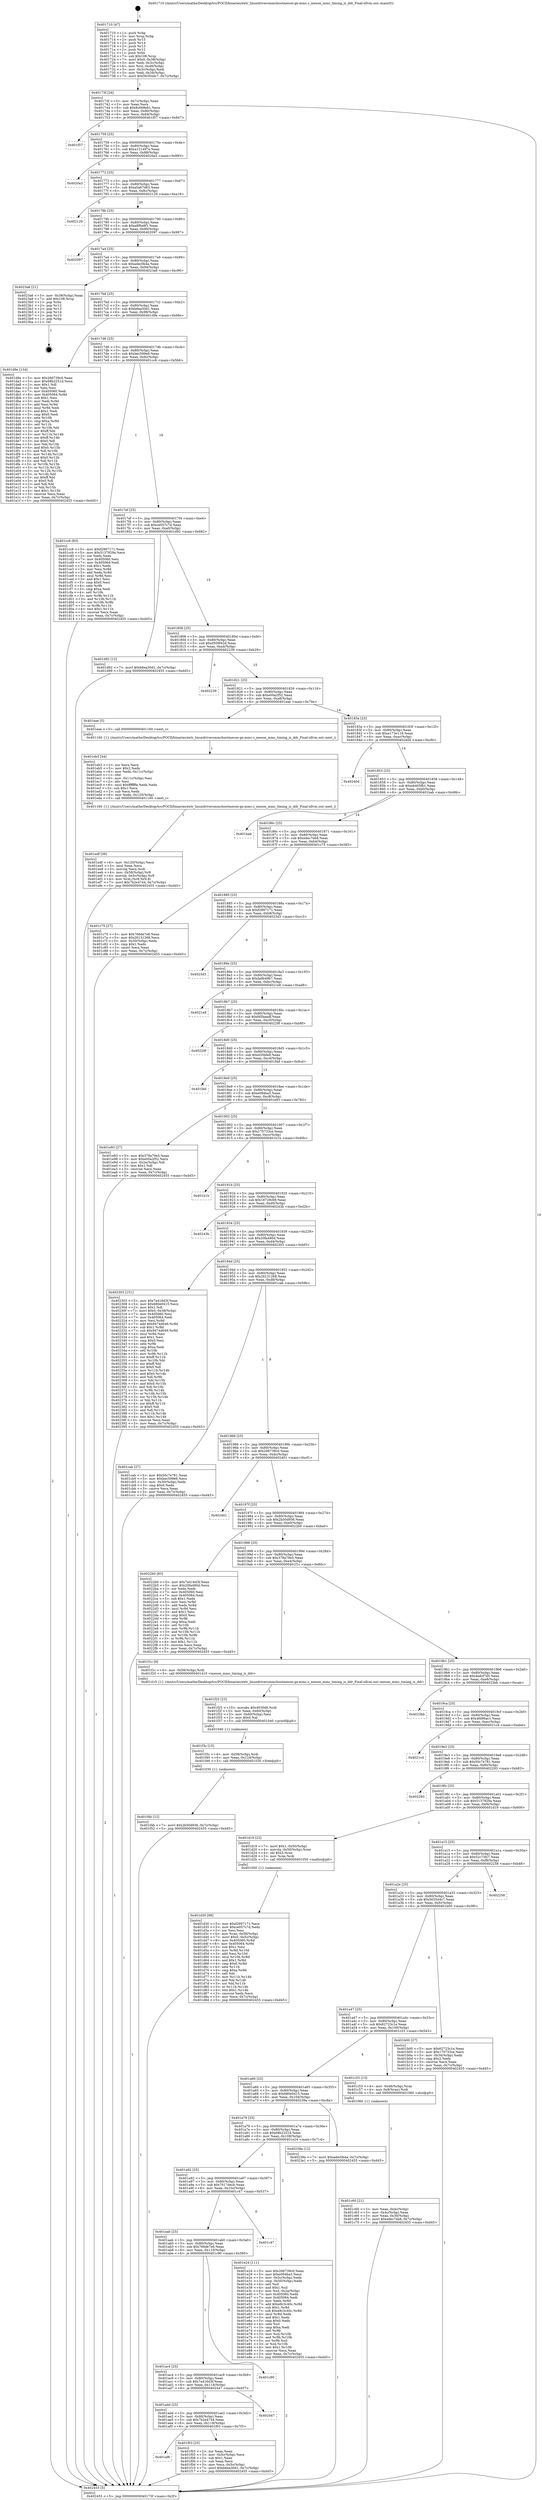digraph "0x401710" {
  label = "0x401710 (/mnt/c/Users/mathe/Desktop/tcc/POCII/binaries/extr_linuxdriversmmchostmeson-gx-mmc.c_meson_mmc_timing_is_ddr_Final-ollvm.out::main(0))"
  labelloc = "t"
  node[shape=record]

  Entry [label="",width=0.3,height=0.3,shape=circle,fillcolor=black,style=filled]
  "0x40173f" [label="{
     0x40173f [26]\l
     | [instrs]\l
     &nbsp;&nbsp;0x40173f \<+3\>: mov -0x7c(%rbp),%eax\l
     &nbsp;&nbsp;0x401742 \<+2\>: mov %eax,%ecx\l
     &nbsp;&nbsp;0x401744 \<+6\>: sub $0x8c668eb1,%ecx\l
     &nbsp;&nbsp;0x40174a \<+3\>: mov %eax,-0x80(%rbp)\l
     &nbsp;&nbsp;0x40174d \<+6\>: mov %ecx,-0x84(%rbp)\l
     &nbsp;&nbsp;0x401753 \<+6\>: je 0000000000401f57 \<main+0x847\>\l
  }"]
  "0x401f57" [label="{
     0x401f57\l
  }", style=dashed]
  "0x401759" [label="{
     0x401759 [25]\l
     | [instrs]\l
     &nbsp;&nbsp;0x401759 \<+5\>: jmp 000000000040175e \<main+0x4e\>\l
     &nbsp;&nbsp;0x40175e \<+3\>: mov -0x80(%rbp),%eax\l
     &nbsp;&nbsp;0x401761 \<+5\>: sub $0xa121497e,%eax\l
     &nbsp;&nbsp;0x401766 \<+6\>: mov %eax,-0x88(%rbp)\l
     &nbsp;&nbsp;0x40176c \<+6\>: je 00000000004020a3 \<main+0x993\>\l
  }"]
  Exit [label="",width=0.3,height=0.3,shape=circle,fillcolor=black,style=filled,peripheries=2]
  "0x4020a3" [label="{
     0x4020a3\l
  }", style=dashed]
  "0x401772" [label="{
     0x401772 [25]\l
     | [instrs]\l
     &nbsp;&nbsp;0x401772 \<+5\>: jmp 0000000000401777 \<main+0x67\>\l
     &nbsp;&nbsp;0x401777 \<+3\>: mov -0x80(%rbp),%eax\l
     &nbsp;&nbsp;0x40177a \<+5\>: sub $0xa5a67d63,%eax\l
     &nbsp;&nbsp;0x40177f \<+6\>: mov %eax,-0x8c(%rbp)\l
     &nbsp;&nbsp;0x401785 \<+6\>: je 0000000000402129 \<main+0xa19\>\l
  }"]
  "0x401f4b" [label="{
     0x401f4b [12]\l
     | [instrs]\l
     &nbsp;&nbsp;0x401f4b \<+7\>: movl $0x2b50d936,-0x7c(%rbp)\l
     &nbsp;&nbsp;0x401f52 \<+5\>: jmp 0000000000402455 \<main+0xd45\>\l
  }"]
  "0x402129" [label="{
     0x402129\l
  }", style=dashed]
  "0x40178b" [label="{
     0x40178b [25]\l
     | [instrs]\l
     &nbsp;&nbsp;0x40178b \<+5\>: jmp 0000000000401790 \<main+0x80\>\l
     &nbsp;&nbsp;0x401790 \<+3\>: mov -0x80(%rbp),%eax\l
     &nbsp;&nbsp;0x401793 \<+5\>: sub $0xa8f6e8f1,%eax\l
     &nbsp;&nbsp;0x401798 \<+6\>: mov %eax,-0x90(%rbp)\l
     &nbsp;&nbsp;0x40179e \<+6\>: je 0000000000402097 \<main+0x987\>\l
  }"]
  "0x401f3c" [label="{
     0x401f3c [15]\l
     | [instrs]\l
     &nbsp;&nbsp;0x401f3c \<+4\>: mov -0x58(%rbp),%rdi\l
     &nbsp;&nbsp;0x401f40 \<+6\>: mov %eax,-0x124(%rbp)\l
     &nbsp;&nbsp;0x401f46 \<+5\>: call 0000000000401030 \<free@plt\>\l
     | [calls]\l
     &nbsp;&nbsp;0x401030 \{1\} (unknown)\l
  }"]
  "0x402097" [label="{
     0x402097\l
  }", style=dashed]
  "0x4017a4" [label="{
     0x4017a4 [25]\l
     | [instrs]\l
     &nbsp;&nbsp;0x4017a4 \<+5\>: jmp 00000000004017a9 \<main+0x99\>\l
     &nbsp;&nbsp;0x4017a9 \<+3\>: mov -0x80(%rbp),%eax\l
     &nbsp;&nbsp;0x4017ac \<+5\>: sub $0xadec0b4a,%eax\l
     &nbsp;&nbsp;0x4017b1 \<+6\>: mov %eax,-0x94(%rbp)\l
     &nbsp;&nbsp;0x4017b7 \<+6\>: je 00000000004023a6 \<main+0xc96\>\l
  }"]
  "0x401f25" [label="{
     0x401f25 [23]\l
     | [instrs]\l
     &nbsp;&nbsp;0x401f25 \<+10\>: movabs $0x4030d6,%rdi\l
     &nbsp;&nbsp;0x401f2f \<+3\>: mov %eax,-0x60(%rbp)\l
     &nbsp;&nbsp;0x401f32 \<+3\>: mov -0x60(%rbp),%esi\l
     &nbsp;&nbsp;0x401f35 \<+2\>: mov $0x0,%al\l
     &nbsp;&nbsp;0x401f37 \<+5\>: call 0000000000401040 \<printf@plt\>\l
     | [calls]\l
     &nbsp;&nbsp;0x401040 \{1\} (unknown)\l
  }"]
  "0x4023a6" [label="{
     0x4023a6 [21]\l
     | [instrs]\l
     &nbsp;&nbsp;0x4023a6 \<+3\>: mov -0x38(%rbp),%eax\l
     &nbsp;&nbsp;0x4023a9 \<+7\>: add $0x108,%rsp\l
     &nbsp;&nbsp;0x4023b0 \<+1\>: pop %rbx\l
     &nbsp;&nbsp;0x4023b1 \<+2\>: pop %r12\l
     &nbsp;&nbsp;0x4023b3 \<+2\>: pop %r13\l
     &nbsp;&nbsp;0x4023b5 \<+2\>: pop %r14\l
     &nbsp;&nbsp;0x4023b7 \<+2\>: pop %r15\l
     &nbsp;&nbsp;0x4023b9 \<+1\>: pop %rbp\l
     &nbsp;&nbsp;0x4023ba \<+1\>: ret\l
  }"]
  "0x4017bd" [label="{
     0x4017bd [25]\l
     | [instrs]\l
     &nbsp;&nbsp;0x4017bd \<+5\>: jmp 00000000004017c2 \<main+0xb2\>\l
     &nbsp;&nbsp;0x4017c2 \<+3\>: mov -0x80(%rbp),%eax\l
     &nbsp;&nbsp;0x4017c5 \<+5\>: sub $0xb6ea30d1,%eax\l
     &nbsp;&nbsp;0x4017ca \<+6\>: mov %eax,-0x98(%rbp)\l
     &nbsp;&nbsp;0x4017d0 \<+6\>: je 0000000000401d9e \<main+0x68e\>\l
  }"]
  "0x401af6" [label="{
     0x401af6\l
  }", style=dashed]
  "0x401d9e" [label="{
     0x401d9e [134]\l
     | [instrs]\l
     &nbsp;&nbsp;0x401d9e \<+5\>: mov $0x266739c0,%eax\l
     &nbsp;&nbsp;0x401da3 \<+5\>: mov $0x68b2251d,%ecx\l
     &nbsp;&nbsp;0x401da8 \<+2\>: mov $0x1,%dl\l
     &nbsp;&nbsp;0x401daa \<+2\>: xor %esi,%esi\l
     &nbsp;&nbsp;0x401dac \<+7\>: mov 0x405060,%edi\l
     &nbsp;&nbsp;0x401db3 \<+8\>: mov 0x405064,%r8d\l
     &nbsp;&nbsp;0x401dbb \<+3\>: sub $0x1,%esi\l
     &nbsp;&nbsp;0x401dbe \<+3\>: mov %edi,%r9d\l
     &nbsp;&nbsp;0x401dc1 \<+3\>: add %esi,%r9d\l
     &nbsp;&nbsp;0x401dc4 \<+4\>: imul %r9d,%edi\l
     &nbsp;&nbsp;0x401dc8 \<+3\>: and $0x1,%edi\l
     &nbsp;&nbsp;0x401dcb \<+3\>: cmp $0x0,%edi\l
     &nbsp;&nbsp;0x401dce \<+4\>: sete %r10b\l
     &nbsp;&nbsp;0x401dd2 \<+4\>: cmp $0xa,%r8d\l
     &nbsp;&nbsp;0x401dd6 \<+4\>: setl %r11b\l
     &nbsp;&nbsp;0x401dda \<+3\>: mov %r10b,%bl\l
     &nbsp;&nbsp;0x401ddd \<+3\>: xor $0xff,%bl\l
     &nbsp;&nbsp;0x401de0 \<+3\>: mov %r11b,%r14b\l
     &nbsp;&nbsp;0x401de3 \<+4\>: xor $0xff,%r14b\l
     &nbsp;&nbsp;0x401de7 \<+3\>: xor $0x0,%dl\l
     &nbsp;&nbsp;0x401dea \<+3\>: mov %bl,%r15b\l
     &nbsp;&nbsp;0x401ded \<+4\>: and $0x0,%r15b\l
     &nbsp;&nbsp;0x401df1 \<+3\>: and %dl,%r10b\l
     &nbsp;&nbsp;0x401df4 \<+3\>: mov %r14b,%r12b\l
     &nbsp;&nbsp;0x401df7 \<+4\>: and $0x0,%r12b\l
     &nbsp;&nbsp;0x401dfb \<+3\>: and %dl,%r11b\l
     &nbsp;&nbsp;0x401dfe \<+3\>: or %r10b,%r15b\l
     &nbsp;&nbsp;0x401e01 \<+3\>: or %r11b,%r12b\l
     &nbsp;&nbsp;0x401e04 \<+3\>: xor %r12b,%r15b\l
     &nbsp;&nbsp;0x401e07 \<+3\>: or %r14b,%bl\l
     &nbsp;&nbsp;0x401e0a \<+3\>: xor $0xff,%bl\l
     &nbsp;&nbsp;0x401e0d \<+3\>: or $0x0,%dl\l
     &nbsp;&nbsp;0x401e10 \<+2\>: and %dl,%bl\l
     &nbsp;&nbsp;0x401e12 \<+3\>: or %bl,%r15b\l
     &nbsp;&nbsp;0x401e15 \<+4\>: test $0x1,%r15b\l
     &nbsp;&nbsp;0x401e19 \<+3\>: cmovne %ecx,%eax\l
     &nbsp;&nbsp;0x401e1c \<+3\>: mov %eax,-0x7c(%rbp)\l
     &nbsp;&nbsp;0x401e1f \<+5\>: jmp 0000000000402455 \<main+0xd45\>\l
  }"]
  "0x4017d6" [label="{
     0x4017d6 [25]\l
     | [instrs]\l
     &nbsp;&nbsp;0x4017d6 \<+5\>: jmp 00000000004017db \<main+0xcb\>\l
     &nbsp;&nbsp;0x4017db \<+3\>: mov -0x80(%rbp),%eax\l
     &nbsp;&nbsp;0x4017de \<+5\>: sub $0xbec599e9,%eax\l
     &nbsp;&nbsp;0x4017e3 \<+6\>: mov %eax,-0x9c(%rbp)\l
     &nbsp;&nbsp;0x4017e9 \<+6\>: je 0000000000401cc6 \<main+0x5b6\>\l
  }"]
  "0x401f03" [label="{
     0x401f03 [25]\l
     | [instrs]\l
     &nbsp;&nbsp;0x401f03 \<+2\>: xor %eax,%eax\l
     &nbsp;&nbsp;0x401f05 \<+3\>: mov -0x5c(%rbp),%ecx\l
     &nbsp;&nbsp;0x401f08 \<+3\>: sub $0x1,%eax\l
     &nbsp;&nbsp;0x401f0b \<+2\>: sub %eax,%ecx\l
     &nbsp;&nbsp;0x401f0d \<+3\>: mov %ecx,-0x5c(%rbp)\l
     &nbsp;&nbsp;0x401f10 \<+7\>: movl $0xb6ea30d1,-0x7c(%rbp)\l
     &nbsp;&nbsp;0x401f17 \<+5\>: jmp 0000000000402455 \<main+0xd45\>\l
  }"]
  "0x401cc6" [label="{
     0x401cc6 [83]\l
     | [instrs]\l
     &nbsp;&nbsp;0x401cc6 \<+5\>: mov $0xf2997171,%eax\l
     &nbsp;&nbsp;0x401ccb \<+5\>: mov $0x5137929a,%ecx\l
     &nbsp;&nbsp;0x401cd0 \<+2\>: xor %edx,%edx\l
     &nbsp;&nbsp;0x401cd2 \<+7\>: mov 0x405060,%esi\l
     &nbsp;&nbsp;0x401cd9 \<+7\>: mov 0x405064,%edi\l
     &nbsp;&nbsp;0x401ce0 \<+3\>: sub $0x1,%edx\l
     &nbsp;&nbsp;0x401ce3 \<+3\>: mov %esi,%r8d\l
     &nbsp;&nbsp;0x401ce6 \<+3\>: add %edx,%r8d\l
     &nbsp;&nbsp;0x401ce9 \<+4\>: imul %r8d,%esi\l
     &nbsp;&nbsp;0x401ced \<+3\>: and $0x1,%esi\l
     &nbsp;&nbsp;0x401cf0 \<+3\>: cmp $0x0,%esi\l
     &nbsp;&nbsp;0x401cf3 \<+4\>: sete %r9b\l
     &nbsp;&nbsp;0x401cf7 \<+3\>: cmp $0xa,%edi\l
     &nbsp;&nbsp;0x401cfa \<+4\>: setl %r10b\l
     &nbsp;&nbsp;0x401cfe \<+3\>: mov %r9b,%r11b\l
     &nbsp;&nbsp;0x401d01 \<+3\>: and %r10b,%r11b\l
     &nbsp;&nbsp;0x401d04 \<+3\>: xor %r10b,%r9b\l
     &nbsp;&nbsp;0x401d07 \<+3\>: or %r9b,%r11b\l
     &nbsp;&nbsp;0x401d0a \<+4\>: test $0x1,%r11b\l
     &nbsp;&nbsp;0x401d0e \<+3\>: cmovne %ecx,%eax\l
     &nbsp;&nbsp;0x401d11 \<+3\>: mov %eax,-0x7c(%rbp)\l
     &nbsp;&nbsp;0x401d14 \<+5\>: jmp 0000000000402455 \<main+0xd45\>\l
  }"]
  "0x4017ef" [label="{
     0x4017ef [25]\l
     | [instrs]\l
     &nbsp;&nbsp;0x4017ef \<+5\>: jmp 00000000004017f4 \<main+0xe4\>\l
     &nbsp;&nbsp;0x4017f4 \<+3\>: mov -0x80(%rbp),%eax\l
     &nbsp;&nbsp;0x4017f7 \<+5\>: sub $0xce057c7d,%eax\l
     &nbsp;&nbsp;0x4017fc \<+6\>: mov %eax,-0xa0(%rbp)\l
     &nbsp;&nbsp;0x401802 \<+6\>: je 0000000000401d92 \<main+0x682\>\l
  }"]
  "0x401add" [label="{
     0x401add [25]\l
     | [instrs]\l
     &nbsp;&nbsp;0x401add \<+5\>: jmp 0000000000401ae2 \<main+0x3d2\>\l
     &nbsp;&nbsp;0x401ae2 \<+3\>: mov -0x80(%rbp),%eax\l
     &nbsp;&nbsp;0x401ae5 \<+5\>: sub $0x7b2e4744,%eax\l
     &nbsp;&nbsp;0x401aea \<+6\>: mov %eax,-0x118(%rbp)\l
     &nbsp;&nbsp;0x401af0 \<+6\>: je 0000000000401f03 \<main+0x7f3\>\l
  }"]
  "0x401d92" [label="{
     0x401d92 [12]\l
     | [instrs]\l
     &nbsp;&nbsp;0x401d92 \<+7\>: movl $0xb6ea30d1,-0x7c(%rbp)\l
     &nbsp;&nbsp;0x401d99 \<+5\>: jmp 0000000000402455 \<main+0xd45\>\l
  }"]
  "0x401808" [label="{
     0x401808 [25]\l
     | [instrs]\l
     &nbsp;&nbsp;0x401808 \<+5\>: jmp 000000000040180d \<main+0xfd\>\l
     &nbsp;&nbsp;0x40180d \<+3\>: mov -0x80(%rbp),%eax\l
     &nbsp;&nbsp;0x401810 \<+5\>: sub $0xd509f42d,%eax\l
     &nbsp;&nbsp;0x401815 \<+6\>: mov %eax,-0xa4(%rbp)\l
     &nbsp;&nbsp;0x40181b \<+6\>: je 0000000000402239 \<main+0xb29\>\l
  }"]
  "0x402447" [label="{
     0x402447\l
  }", style=dashed]
  "0x402239" [label="{
     0x402239\l
  }", style=dashed]
  "0x401821" [label="{
     0x401821 [25]\l
     | [instrs]\l
     &nbsp;&nbsp;0x401821 \<+5\>: jmp 0000000000401826 \<main+0x116\>\l
     &nbsp;&nbsp;0x401826 \<+3\>: mov -0x80(%rbp),%eax\l
     &nbsp;&nbsp;0x401829 \<+5\>: sub $0xe00a2f52,%eax\l
     &nbsp;&nbsp;0x40182e \<+6\>: mov %eax,-0xa8(%rbp)\l
     &nbsp;&nbsp;0x401834 \<+6\>: je 0000000000401eae \<main+0x79e\>\l
  }"]
  "0x401ac4" [label="{
     0x401ac4 [25]\l
     | [instrs]\l
     &nbsp;&nbsp;0x401ac4 \<+5\>: jmp 0000000000401ac9 \<main+0x3b9\>\l
     &nbsp;&nbsp;0x401ac9 \<+3\>: mov -0x80(%rbp),%eax\l
     &nbsp;&nbsp;0x401acc \<+5\>: sub $0x7a416d3f,%eax\l
     &nbsp;&nbsp;0x401ad1 \<+6\>: mov %eax,-0x114(%rbp)\l
     &nbsp;&nbsp;0x401ad7 \<+6\>: je 0000000000402447 \<main+0xd37\>\l
  }"]
  "0x401eae" [label="{
     0x401eae [5]\l
     | [instrs]\l
     &nbsp;&nbsp;0x401eae \<+5\>: call 0000000000401160 \<next_i\>\l
     | [calls]\l
     &nbsp;&nbsp;0x401160 \{1\} (/mnt/c/Users/mathe/Desktop/tcc/POCII/binaries/extr_linuxdriversmmchostmeson-gx-mmc.c_meson_mmc_timing_is_ddr_Final-ollvm.out::next_i)\l
  }"]
  "0x40183a" [label="{
     0x40183a [25]\l
     | [instrs]\l
     &nbsp;&nbsp;0x40183a \<+5\>: jmp 000000000040183f \<main+0x12f\>\l
     &nbsp;&nbsp;0x40183f \<+3\>: mov -0x80(%rbp),%eax\l
     &nbsp;&nbsp;0x401842 \<+5\>: sub $0xe173e118,%eax\l
     &nbsp;&nbsp;0x401847 \<+6\>: mov %eax,-0xac(%rbp)\l
     &nbsp;&nbsp;0x40184d \<+6\>: je 000000000040240d \<main+0xcfd\>\l
  }"]
  "0x401c90" [label="{
     0x401c90\l
  }", style=dashed]
  "0x40240d" [label="{
     0x40240d\l
  }", style=dashed]
  "0x401853" [label="{
     0x401853 [25]\l
     | [instrs]\l
     &nbsp;&nbsp;0x401853 \<+5\>: jmp 0000000000401858 \<main+0x148\>\l
     &nbsp;&nbsp;0x401858 \<+3\>: mov -0x80(%rbp),%eax\l
     &nbsp;&nbsp;0x40185b \<+5\>: sub $0xeb405fb1,%eax\l
     &nbsp;&nbsp;0x401860 \<+6\>: mov %eax,-0xb0(%rbp)\l
     &nbsp;&nbsp;0x401866 \<+6\>: je 0000000000401bab \<main+0x49b\>\l
  }"]
  "0x401aab" [label="{
     0x401aab [25]\l
     | [instrs]\l
     &nbsp;&nbsp;0x401aab \<+5\>: jmp 0000000000401ab0 \<main+0x3a0\>\l
     &nbsp;&nbsp;0x401ab0 \<+3\>: mov -0x80(%rbp),%eax\l
     &nbsp;&nbsp;0x401ab3 \<+5\>: sub $0x766de7e6,%eax\l
     &nbsp;&nbsp;0x401ab8 \<+6\>: mov %eax,-0x110(%rbp)\l
     &nbsp;&nbsp;0x401abe \<+6\>: je 0000000000401c90 \<main+0x580\>\l
  }"]
  "0x401bab" [label="{
     0x401bab\l
  }", style=dashed]
  "0x40186c" [label="{
     0x40186c [25]\l
     | [instrs]\l
     &nbsp;&nbsp;0x40186c \<+5\>: jmp 0000000000401871 \<main+0x161\>\l
     &nbsp;&nbsp;0x401871 \<+3\>: mov -0x80(%rbp),%eax\l
     &nbsp;&nbsp;0x401874 \<+5\>: sub $0xedec7eb8,%eax\l
     &nbsp;&nbsp;0x401879 \<+6\>: mov %eax,-0xb4(%rbp)\l
     &nbsp;&nbsp;0x40187f \<+6\>: je 0000000000401c75 \<main+0x565\>\l
  }"]
  "0x401c47" [label="{
     0x401c47\l
  }", style=dashed]
  "0x401c75" [label="{
     0x401c75 [27]\l
     | [instrs]\l
     &nbsp;&nbsp;0x401c75 \<+5\>: mov $0x766de7e6,%eax\l
     &nbsp;&nbsp;0x401c7a \<+5\>: mov $0x26131268,%ecx\l
     &nbsp;&nbsp;0x401c7f \<+3\>: mov -0x30(%rbp),%edx\l
     &nbsp;&nbsp;0x401c82 \<+3\>: cmp $0x1,%edx\l
     &nbsp;&nbsp;0x401c85 \<+3\>: cmovl %ecx,%eax\l
     &nbsp;&nbsp;0x401c88 \<+3\>: mov %eax,-0x7c(%rbp)\l
     &nbsp;&nbsp;0x401c8b \<+5\>: jmp 0000000000402455 \<main+0xd45\>\l
  }"]
  "0x401885" [label="{
     0x401885 [25]\l
     | [instrs]\l
     &nbsp;&nbsp;0x401885 \<+5\>: jmp 000000000040188a \<main+0x17a\>\l
     &nbsp;&nbsp;0x40188a \<+3\>: mov -0x80(%rbp),%eax\l
     &nbsp;&nbsp;0x40188d \<+5\>: sub $0xf2997171,%eax\l
     &nbsp;&nbsp;0x401892 \<+6\>: mov %eax,-0xb8(%rbp)\l
     &nbsp;&nbsp;0x401898 \<+6\>: je 00000000004023d3 \<main+0xcc3\>\l
  }"]
  "0x401edf" [label="{
     0x401edf [36]\l
     | [instrs]\l
     &nbsp;&nbsp;0x401edf \<+6\>: mov -0x120(%rbp),%ecx\l
     &nbsp;&nbsp;0x401ee5 \<+3\>: imul %eax,%ecx\l
     &nbsp;&nbsp;0x401ee8 \<+3\>: movslq %ecx,%rdi\l
     &nbsp;&nbsp;0x401eeb \<+4\>: mov -0x58(%rbp),%r8\l
     &nbsp;&nbsp;0x401eef \<+4\>: movslq -0x5c(%rbp),%r9\l
     &nbsp;&nbsp;0x401ef3 \<+4\>: mov %rdi,(%r8,%r9,8)\l
     &nbsp;&nbsp;0x401ef7 \<+7\>: movl $0x7b2e4744,-0x7c(%rbp)\l
     &nbsp;&nbsp;0x401efe \<+5\>: jmp 0000000000402455 \<main+0xd45\>\l
  }"]
  "0x4023d3" [label="{
     0x4023d3\l
  }", style=dashed]
  "0x40189e" [label="{
     0x40189e [25]\l
     | [instrs]\l
     &nbsp;&nbsp;0x40189e \<+5\>: jmp 00000000004018a3 \<main+0x193\>\l
     &nbsp;&nbsp;0x4018a3 \<+3\>: mov -0x80(%rbp),%eax\l
     &nbsp;&nbsp;0x4018a6 \<+5\>: sub $0xfa9b49b7,%eax\l
     &nbsp;&nbsp;0x4018ab \<+6\>: mov %eax,-0xbc(%rbp)\l
     &nbsp;&nbsp;0x4018b1 \<+6\>: je 00000000004021e8 \<main+0xad8\>\l
  }"]
  "0x401eb3" [label="{
     0x401eb3 [44]\l
     | [instrs]\l
     &nbsp;&nbsp;0x401eb3 \<+2\>: xor %ecx,%ecx\l
     &nbsp;&nbsp;0x401eb5 \<+5\>: mov $0x2,%edx\l
     &nbsp;&nbsp;0x401eba \<+6\>: mov %edx,-0x11c(%rbp)\l
     &nbsp;&nbsp;0x401ec0 \<+1\>: cltd\l
     &nbsp;&nbsp;0x401ec1 \<+6\>: mov -0x11c(%rbp),%esi\l
     &nbsp;&nbsp;0x401ec7 \<+2\>: idiv %esi\l
     &nbsp;&nbsp;0x401ec9 \<+6\>: imul $0xfffffffe,%edx,%edx\l
     &nbsp;&nbsp;0x401ecf \<+3\>: sub $0x1,%ecx\l
     &nbsp;&nbsp;0x401ed2 \<+2\>: sub %ecx,%edx\l
     &nbsp;&nbsp;0x401ed4 \<+6\>: mov %edx,-0x120(%rbp)\l
     &nbsp;&nbsp;0x401eda \<+5\>: call 0000000000401160 \<next_i\>\l
     | [calls]\l
     &nbsp;&nbsp;0x401160 \{1\} (/mnt/c/Users/mathe/Desktop/tcc/POCII/binaries/extr_linuxdriversmmchostmeson-gx-mmc.c_meson_mmc_timing_is_ddr_Final-ollvm.out::next_i)\l
  }"]
  "0x4021e8" [label="{
     0x4021e8\l
  }", style=dashed]
  "0x4018b7" [label="{
     0x4018b7 [25]\l
     | [instrs]\l
     &nbsp;&nbsp;0x4018b7 \<+5\>: jmp 00000000004018bc \<main+0x1ac\>\l
     &nbsp;&nbsp;0x4018bc \<+3\>: mov -0x80(%rbp),%eax\l
     &nbsp;&nbsp;0x4018bf \<+5\>: sub $0xfd5baadf,%eax\l
     &nbsp;&nbsp;0x4018c4 \<+6\>: mov %eax,-0xc0(%rbp)\l
     &nbsp;&nbsp;0x4018ca \<+6\>: je 000000000040229f \<main+0xb8f\>\l
  }"]
  "0x401a92" [label="{
     0x401a92 [25]\l
     | [instrs]\l
     &nbsp;&nbsp;0x401a92 \<+5\>: jmp 0000000000401a97 \<main+0x387\>\l
     &nbsp;&nbsp;0x401a97 \<+3\>: mov -0x80(%rbp),%eax\l
     &nbsp;&nbsp;0x401a9a \<+5\>: sub $0x7017decb,%eax\l
     &nbsp;&nbsp;0x401a9f \<+6\>: mov %eax,-0x10c(%rbp)\l
     &nbsp;&nbsp;0x401aa5 \<+6\>: je 0000000000401c47 \<main+0x537\>\l
  }"]
  "0x40229f" [label="{
     0x40229f\l
  }", style=dashed]
  "0x4018d0" [label="{
     0x4018d0 [25]\l
     | [instrs]\l
     &nbsp;&nbsp;0x4018d0 \<+5\>: jmp 00000000004018d5 \<main+0x1c5\>\l
     &nbsp;&nbsp;0x4018d5 \<+3\>: mov -0x80(%rbp),%eax\l
     &nbsp;&nbsp;0x4018d8 \<+5\>: sub $0xd35bfe9,%eax\l
     &nbsp;&nbsp;0x4018dd \<+6\>: mov %eax,-0xc4(%rbp)\l
     &nbsp;&nbsp;0x4018e3 \<+6\>: je 0000000000401fdd \<main+0x8cd\>\l
  }"]
  "0x401e24" [label="{
     0x401e24 [111]\l
     | [instrs]\l
     &nbsp;&nbsp;0x401e24 \<+5\>: mov $0x266739c0,%eax\l
     &nbsp;&nbsp;0x401e29 \<+5\>: mov $0xe094ba3,%ecx\l
     &nbsp;&nbsp;0x401e2e \<+3\>: mov -0x5c(%rbp),%edx\l
     &nbsp;&nbsp;0x401e31 \<+3\>: cmp -0x50(%rbp),%edx\l
     &nbsp;&nbsp;0x401e34 \<+4\>: setl %sil\l
     &nbsp;&nbsp;0x401e38 \<+4\>: and $0x1,%sil\l
     &nbsp;&nbsp;0x401e3c \<+4\>: mov %sil,-0x2a(%rbp)\l
     &nbsp;&nbsp;0x401e40 \<+7\>: mov 0x405060,%edx\l
     &nbsp;&nbsp;0x401e47 \<+7\>: mov 0x405064,%edi\l
     &nbsp;&nbsp;0x401e4e \<+3\>: mov %edx,%r8d\l
     &nbsp;&nbsp;0x401e51 \<+7\>: add $0xe9c3c40c,%r8d\l
     &nbsp;&nbsp;0x401e58 \<+4\>: sub $0x1,%r8d\l
     &nbsp;&nbsp;0x401e5c \<+7\>: sub $0xe9c3c40c,%r8d\l
     &nbsp;&nbsp;0x401e63 \<+4\>: imul %r8d,%edx\l
     &nbsp;&nbsp;0x401e67 \<+3\>: and $0x1,%edx\l
     &nbsp;&nbsp;0x401e6a \<+3\>: cmp $0x0,%edx\l
     &nbsp;&nbsp;0x401e6d \<+4\>: sete %sil\l
     &nbsp;&nbsp;0x401e71 \<+3\>: cmp $0xa,%edi\l
     &nbsp;&nbsp;0x401e74 \<+4\>: setl %r9b\l
     &nbsp;&nbsp;0x401e78 \<+3\>: mov %sil,%r10b\l
     &nbsp;&nbsp;0x401e7b \<+3\>: and %r9b,%r10b\l
     &nbsp;&nbsp;0x401e7e \<+3\>: xor %r9b,%sil\l
     &nbsp;&nbsp;0x401e81 \<+3\>: or %sil,%r10b\l
     &nbsp;&nbsp;0x401e84 \<+4\>: test $0x1,%r10b\l
     &nbsp;&nbsp;0x401e88 \<+3\>: cmovne %ecx,%eax\l
     &nbsp;&nbsp;0x401e8b \<+3\>: mov %eax,-0x7c(%rbp)\l
     &nbsp;&nbsp;0x401e8e \<+5\>: jmp 0000000000402455 \<main+0xd45\>\l
  }"]
  "0x401fdd" [label="{
     0x401fdd\l
  }", style=dashed]
  "0x4018e9" [label="{
     0x4018e9 [25]\l
     | [instrs]\l
     &nbsp;&nbsp;0x4018e9 \<+5\>: jmp 00000000004018ee \<main+0x1de\>\l
     &nbsp;&nbsp;0x4018ee \<+3\>: mov -0x80(%rbp),%eax\l
     &nbsp;&nbsp;0x4018f1 \<+5\>: sub $0xe094ba3,%eax\l
     &nbsp;&nbsp;0x4018f6 \<+6\>: mov %eax,-0xc8(%rbp)\l
     &nbsp;&nbsp;0x4018fc \<+6\>: je 0000000000401e93 \<main+0x783\>\l
  }"]
  "0x401a79" [label="{
     0x401a79 [25]\l
     | [instrs]\l
     &nbsp;&nbsp;0x401a79 \<+5\>: jmp 0000000000401a7e \<main+0x36e\>\l
     &nbsp;&nbsp;0x401a7e \<+3\>: mov -0x80(%rbp),%eax\l
     &nbsp;&nbsp;0x401a81 \<+5\>: sub $0x68b2251d,%eax\l
     &nbsp;&nbsp;0x401a86 \<+6\>: mov %eax,-0x108(%rbp)\l
     &nbsp;&nbsp;0x401a8c \<+6\>: je 0000000000401e24 \<main+0x714\>\l
  }"]
  "0x401e93" [label="{
     0x401e93 [27]\l
     | [instrs]\l
     &nbsp;&nbsp;0x401e93 \<+5\>: mov $0x378a79e5,%eax\l
     &nbsp;&nbsp;0x401e98 \<+5\>: mov $0xe00a2f52,%ecx\l
     &nbsp;&nbsp;0x401e9d \<+3\>: mov -0x2a(%rbp),%dl\l
     &nbsp;&nbsp;0x401ea0 \<+3\>: test $0x1,%dl\l
     &nbsp;&nbsp;0x401ea3 \<+3\>: cmovne %ecx,%eax\l
     &nbsp;&nbsp;0x401ea6 \<+3\>: mov %eax,-0x7c(%rbp)\l
     &nbsp;&nbsp;0x401ea9 \<+5\>: jmp 0000000000402455 \<main+0xd45\>\l
  }"]
  "0x401902" [label="{
     0x401902 [25]\l
     | [instrs]\l
     &nbsp;&nbsp;0x401902 \<+5\>: jmp 0000000000401907 \<main+0x1f7\>\l
     &nbsp;&nbsp;0x401907 \<+3\>: mov -0x80(%rbp),%eax\l
     &nbsp;&nbsp;0x40190a \<+5\>: sub $0x170733ce,%eax\l
     &nbsp;&nbsp;0x40190f \<+6\>: mov %eax,-0xcc(%rbp)\l
     &nbsp;&nbsp;0x401915 \<+6\>: je 0000000000401b1b \<main+0x40b\>\l
  }"]
  "0x40239a" [label="{
     0x40239a [12]\l
     | [instrs]\l
     &nbsp;&nbsp;0x40239a \<+7\>: movl $0xadec0b4a,-0x7c(%rbp)\l
     &nbsp;&nbsp;0x4023a1 \<+5\>: jmp 0000000000402455 \<main+0xd45\>\l
  }"]
  "0x401b1b" [label="{
     0x401b1b\l
  }", style=dashed]
  "0x40191b" [label="{
     0x40191b [25]\l
     | [instrs]\l
     &nbsp;&nbsp;0x40191b \<+5\>: jmp 0000000000401920 \<main+0x210\>\l
     &nbsp;&nbsp;0x401920 \<+3\>: mov -0x80(%rbp),%eax\l
     &nbsp;&nbsp;0x401923 \<+5\>: sub $0x18729c69,%eax\l
     &nbsp;&nbsp;0x401928 \<+6\>: mov %eax,-0xd0(%rbp)\l
     &nbsp;&nbsp;0x40192e \<+6\>: je 000000000040243b \<main+0xd2b\>\l
  }"]
  "0x401d30" [label="{
     0x401d30 [98]\l
     | [instrs]\l
     &nbsp;&nbsp;0x401d30 \<+5\>: mov $0xf2997171,%ecx\l
     &nbsp;&nbsp;0x401d35 \<+5\>: mov $0xce057c7d,%edx\l
     &nbsp;&nbsp;0x401d3a \<+2\>: xor %esi,%esi\l
     &nbsp;&nbsp;0x401d3c \<+4\>: mov %rax,-0x58(%rbp)\l
     &nbsp;&nbsp;0x401d40 \<+7\>: movl $0x0,-0x5c(%rbp)\l
     &nbsp;&nbsp;0x401d47 \<+8\>: mov 0x405060,%r8d\l
     &nbsp;&nbsp;0x401d4f \<+8\>: mov 0x405064,%r9d\l
     &nbsp;&nbsp;0x401d57 \<+3\>: sub $0x1,%esi\l
     &nbsp;&nbsp;0x401d5a \<+3\>: mov %r8d,%r10d\l
     &nbsp;&nbsp;0x401d5d \<+3\>: add %esi,%r10d\l
     &nbsp;&nbsp;0x401d60 \<+4\>: imul %r10d,%r8d\l
     &nbsp;&nbsp;0x401d64 \<+4\>: and $0x1,%r8d\l
     &nbsp;&nbsp;0x401d68 \<+4\>: cmp $0x0,%r8d\l
     &nbsp;&nbsp;0x401d6c \<+4\>: sete %r11b\l
     &nbsp;&nbsp;0x401d70 \<+4\>: cmp $0xa,%r9d\l
     &nbsp;&nbsp;0x401d74 \<+3\>: setl %bl\l
     &nbsp;&nbsp;0x401d77 \<+3\>: mov %r11b,%r14b\l
     &nbsp;&nbsp;0x401d7a \<+3\>: and %bl,%r14b\l
     &nbsp;&nbsp;0x401d7d \<+3\>: xor %bl,%r11b\l
     &nbsp;&nbsp;0x401d80 \<+3\>: or %r11b,%r14b\l
     &nbsp;&nbsp;0x401d83 \<+4\>: test $0x1,%r14b\l
     &nbsp;&nbsp;0x401d87 \<+3\>: cmovne %edx,%ecx\l
     &nbsp;&nbsp;0x401d8a \<+3\>: mov %ecx,-0x7c(%rbp)\l
     &nbsp;&nbsp;0x401d8d \<+5\>: jmp 0000000000402455 \<main+0xd45\>\l
  }"]
  "0x40243b" [label="{
     0x40243b\l
  }", style=dashed]
  "0x401934" [label="{
     0x401934 [25]\l
     | [instrs]\l
     &nbsp;&nbsp;0x401934 \<+5\>: jmp 0000000000401939 \<main+0x229\>\l
     &nbsp;&nbsp;0x401939 \<+3\>: mov -0x80(%rbp),%eax\l
     &nbsp;&nbsp;0x40193c \<+5\>: sub $0x20fa480d,%eax\l
     &nbsp;&nbsp;0x401941 \<+6\>: mov %eax,-0xd4(%rbp)\l
     &nbsp;&nbsp;0x401947 \<+6\>: je 0000000000402303 \<main+0xbf3\>\l
  }"]
  "0x401c60" [label="{
     0x401c60 [21]\l
     | [instrs]\l
     &nbsp;&nbsp;0x401c60 \<+3\>: mov %eax,-0x4c(%rbp)\l
     &nbsp;&nbsp;0x401c63 \<+3\>: mov -0x4c(%rbp),%eax\l
     &nbsp;&nbsp;0x401c66 \<+3\>: mov %eax,-0x30(%rbp)\l
     &nbsp;&nbsp;0x401c69 \<+7\>: movl $0xedec7eb8,-0x7c(%rbp)\l
     &nbsp;&nbsp;0x401c70 \<+5\>: jmp 0000000000402455 \<main+0xd45\>\l
  }"]
  "0x402303" [label="{
     0x402303 [151]\l
     | [instrs]\l
     &nbsp;&nbsp;0x402303 \<+5\>: mov $0x7a416d3f,%eax\l
     &nbsp;&nbsp;0x402308 \<+5\>: mov $0x680e0415,%ecx\l
     &nbsp;&nbsp;0x40230d \<+2\>: mov $0x1,%dl\l
     &nbsp;&nbsp;0x40230f \<+7\>: movl $0x0,-0x38(%rbp)\l
     &nbsp;&nbsp;0x402316 \<+7\>: mov 0x405060,%esi\l
     &nbsp;&nbsp;0x40231d \<+7\>: mov 0x405064,%edi\l
     &nbsp;&nbsp;0x402324 \<+3\>: mov %esi,%r8d\l
     &nbsp;&nbsp;0x402327 \<+7\>: add $0x9474d049,%r8d\l
     &nbsp;&nbsp;0x40232e \<+4\>: sub $0x1,%r8d\l
     &nbsp;&nbsp;0x402332 \<+7\>: sub $0x9474d049,%r8d\l
     &nbsp;&nbsp;0x402339 \<+4\>: imul %r8d,%esi\l
     &nbsp;&nbsp;0x40233d \<+3\>: and $0x1,%esi\l
     &nbsp;&nbsp;0x402340 \<+3\>: cmp $0x0,%esi\l
     &nbsp;&nbsp;0x402343 \<+4\>: sete %r9b\l
     &nbsp;&nbsp;0x402347 \<+3\>: cmp $0xa,%edi\l
     &nbsp;&nbsp;0x40234a \<+4\>: setl %r10b\l
     &nbsp;&nbsp;0x40234e \<+3\>: mov %r9b,%r11b\l
     &nbsp;&nbsp;0x402351 \<+4\>: xor $0xff,%r11b\l
     &nbsp;&nbsp;0x402355 \<+3\>: mov %r10b,%bl\l
     &nbsp;&nbsp;0x402358 \<+3\>: xor $0xff,%bl\l
     &nbsp;&nbsp;0x40235b \<+3\>: xor $0x0,%dl\l
     &nbsp;&nbsp;0x40235e \<+3\>: mov %r11b,%r14b\l
     &nbsp;&nbsp;0x402361 \<+4\>: and $0x0,%r14b\l
     &nbsp;&nbsp;0x402365 \<+3\>: and %dl,%r9b\l
     &nbsp;&nbsp;0x402368 \<+3\>: mov %bl,%r15b\l
     &nbsp;&nbsp;0x40236b \<+4\>: and $0x0,%r15b\l
     &nbsp;&nbsp;0x40236f \<+3\>: and %dl,%r10b\l
     &nbsp;&nbsp;0x402372 \<+3\>: or %r9b,%r14b\l
     &nbsp;&nbsp;0x402375 \<+3\>: or %r10b,%r15b\l
     &nbsp;&nbsp;0x402378 \<+3\>: xor %r15b,%r14b\l
     &nbsp;&nbsp;0x40237b \<+3\>: or %bl,%r11b\l
     &nbsp;&nbsp;0x40237e \<+4\>: xor $0xff,%r11b\l
     &nbsp;&nbsp;0x402382 \<+3\>: or $0x0,%dl\l
     &nbsp;&nbsp;0x402385 \<+3\>: and %dl,%r11b\l
     &nbsp;&nbsp;0x402388 \<+3\>: or %r11b,%r14b\l
     &nbsp;&nbsp;0x40238b \<+4\>: test $0x1,%r14b\l
     &nbsp;&nbsp;0x40238f \<+3\>: cmovne %ecx,%eax\l
     &nbsp;&nbsp;0x402392 \<+3\>: mov %eax,-0x7c(%rbp)\l
     &nbsp;&nbsp;0x402395 \<+5\>: jmp 0000000000402455 \<main+0xd45\>\l
  }"]
  "0x40194d" [label="{
     0x40194d [25]\l
     | [instrs]\l
     &nbsp;&nbsp;0x40194d \<+5\>: jmp 0000000000401952 \<main+0x242\>\l
     &nbsp;&nbsp;0x401952 \<+3\>: mov -0x80(%rbp),%eax\l
     &nbsp;&nbsp;0x401955 \<+5\>: sub $0x26131268,%eax\l
     &nbsp;&nbsp;0x40195a \<+6\>: mov %eax,-0xd8(%rbp)\l
     &nbsp;&nbsp;0x401960 \<+6\>: je 0000000000401cab \<main+0x59b\>\l
  }"]
  "0x401a60" [label="{
     0x401a60 [25]\l
     | [instrs]\l
     &nbsp;&nbsp;0x401a60 \<+5\>: jmp 0000000000401a65 \<main+0x355\>\l
     &nbsp;&nbsp;0x401a65 \<+3\>: mov -0x80(%rbp),%eax\l
     &nbsp;&nbsp;0x401a68 \<+5\>: sub $0x680e0415,%eax\l
     &nbsp;&nbsp;0x401a6d \<+6\>: mov %eax,-0x104(%rbp)\l
     &nbsp;&nbsp;0x401a73 \<+6\>: je 000000000040239a \<main+0xc8a\>\l
  }"]
  "0x401cab" [label="{
     0x401cab [27]\l
     | [instrs]\l
     &nbsp;&nbsp;0x401cab \<+5\>: mov $0x50c7e781,%eax\l
     &nbsp;&nbsp;0x401cb0 \<+5\>: mov $0xbec599e9,%ecx\l
     &nbsp;&nbsp;0x401cb5 \<+3\>: mov -0x30(%rbp),%edx\l
     &nbsp;&nbsp;0x401cb8 \<+3\>: cmp $0x0,%edx\l
     &nbsp;&nbsp;0x401cbb \<+3\>: cmove %ecx,%eax\l
     &nbsp;&nbsp;0x401cbe \<+3\>: mov %eax,-0x7c(%rbp)\l
     &nbsp;&nbsp;0x401cc1 \<+5\>: jmp 0000000000402455 \<main+0xd45\>\l
  }"]
  "0x401966" [label="{
     0x401966 [25]\l
     | [instrs]\l
     &nbsp;&nbsp;0x401966 \<+5\>: jmp 000000000040196b \<main+0x25b\>\l
     &nbsp;&nbsp;0x40196b \<+3\>: mov -0x80(%rbp),%eax\l
     &nbsp;&nbsp;0x40196e \<+5\>: sub $0x266739c0,%eax\l
     &nbsp;&nbsp;0x401973 \<+6\>: mov %eax,-0xdc(%rbp)\l
     &nbsp;&nbsp;0x401979 \<+6\>: je 0000000000402401 \<main+0xcf1\>\l
  }"]
  "0x401c53" [label="{
     0x401c53 [13]\l
     | [instrs]\l
     &nbsp;&nbsp;0x401c53 \<+4\>: mov -0x48(%rbp),%rax\l
     &nbsp;&nbsp;0x401c57 \<+4\>: mov 0x8(%rax),%rdi\l
     &nbsp;&nbsp;0x401c5b \<+5\>: call 0000000000401060 \<atoi@plt\>\l
     | [calls]\l
     &nbsp;&nbsp;0x401060 \{1\} (unknown)\l
  }"]
  "0x402401" [label="{
     0x402401\l
  }", style=dashed]
  "0x40197f" [label="{
     0x40197f [25]\l
     | [instrs]\l
     &nbsp;&nbsp;0x40197f \<+5\>: jmp 0000000000401984 \<main+0x274\>\l
     &nbsp;&nbsp;0x401984 \<+3\>: mov -0x80(%rbp),%eax\l
     &nbsp;&nbsp;0x401987 \<+5\>: sub $0x2b50d936,%eax\l
     &nbsp;&nbsp;0x40198c \<+6\>: mov %eax,-0xe0(%rbp)\l
     &nbsp;&nbsp;0x401992 \<+6\>: je 00000000004022b0 \<main+0xba0\>\l
  }"]
  "0x401710" [label="{
     0x401710 [47]\l
     | [instrs]\l
     &nbsp;&nbsp;0x401710 \<+1\>: push %rbp\l
     &nbsp;&nbsp;0x401711 \<+3\>: mov %rsp,%rbp\l
     &nbsp;&nbsp;0x401714 \<+2\>: push %r15\l
     &nbsp;&nbsp;0x401716 \<+2\>: push %r14\l
     &nbsp;&nbsp;0x401718 \<+2\>: push %r13\l
     &nbsp;&nbsp;0x40171a \<+2\>: push %r12\l
     &nbsp;&nbsp;0x40171c \<+1\>: push %rbx\l
     &nbsp;&nbsp;0x40171d \<+7\>: sub $0x108,%rsp\l
     &nbsp;&nbsp;0x401724 \<+7\>: movl $0x0,-0x38(%rbp)\l
     &nbsp;&nbsp;0x40172b \<+3\>: mov %edi,-0x3c(%rbp)\l
     &nbsp;&nbsp;0x40172e \<+4\>: mov %rsi,-0x48(%rbp)\l
     &nbsp;&nbsp;0x401732 \<+3\>: mov -0x3c(%rbp),%edi\l
     &nbsp;&nbsp;0x401735 \<+3\>: mov %edi,-0x34(%rbp)\l
     &nbsp;&nbsp;0x401738 \<+7\>: movl $0x563544c7,-0x7c(%rbp)\l
  }"]
  "0x4022b0" [label="{
     0x4022b0 [83]\l
     | [instrs]\l
     &nbsp;&nbsp;0x4022b0 \<+5\>: mov $0x7a416d3f,%eax\l
     &nbsp;&nbsp;0x4022b5 \<+5\>: mov $0x20fa480d,%ecx\l
     &nbsp;&nbsp;0x4022ba \<+2\>: xor %edx,%edx\l
     &nbsp;&nbsp;0x4022bc \<+7\>: mov 0x405060,%esi\l
     &nbsp;&nbsp;0x4022c3 \<+7\>: mov 0x405064,%edi\l
     &nbsp;&nbsp;0x4022ca \<+3\>: sub $0x1,%edx\l
     &nbsp;&nbsp;0x4022cd \<+3\>: mov %esi,%r8d\l
     &nbsp;&nbsp;0x4022d0 \<+3\>: add %edx,%r8d\l
     &nbsp;&nbsp;0x4022d3 \<+4\>: imul %r8d,%esi\l
     &nbsp;&nbsp;0x4022d7 \<+3\>: and $0x1,%esi\l
     &nbsp;&nbsp;0x4022da \<+3\>: cmp $0x0,%esi\l
     &nbsp;&nbsp;0x4022dd \<+4\>: sete %r9b\l
     &nbsp;&nbsp;0x4022e1 \<+3\>: cmp $0xa,%edi\l
     &nbsp;&nbsp;0x4022e4 \<+4\>: setl %r10b\l
     &nbsp;&nbsp;0x4022e8 \<+3\>: mov %r9b,%r11b\l
     &nbsp;&nbsp;0x4022eb \<+3\>: and %r10b,%r11b\l
     &nbsp;&nbsp;0x4022ee \<+3\>: xor %r10b,%r9b\l
     &nbsp;&nbsp;0x4022f1 \<+3\>: or %r9b,%r11b\l
     &nbsp;&nbsp;0x4022f4 \<+4\>: test $0x1,%r11b\l
     &nbsp;&nbsp;0x4022f8 \<+3\>: cmovne %ecx,%eax\l
     &nbsp;&nbsp;0x4022fb \<+3\>: mov %eax,-0x7c(%rbp)\l
     &nbsp;&nbsp;0x4022fe \<+5\>: jmp 0000000000402455 \<main+0xd45\>\l
  }"]
  "0x401998" [label="{
     0x401998 [25]\l
     | [instrs]\l
     &nbsp;&nbsp;0x401998 \<+5\>: jmp 000000000040199d \<main+0x28d\>\l
     &nbsp;&nbsp;0x40199d \<+3\>: mov -0x80(%rbp),%eax\l
     &nbsp;&nbsp;0x4019a0 \<+5\>: sub $0x378a79e5,%eax\l
     &nbsp;&nbsp;0x4019a5 \<+6\>: mov %eax,-0xe4(%rbp)\l
     &nbsp;&nbsp;0x4019ab \<+6\>: je 0000000000401f1c \<main+0x80c\>\l
  }"]
  "0x402455" [label="{
     0x402455 [5]\l
     | [instrs]\l
     &nbsp;&nbsp;0x402455 \<+5\>: jmp 000000000040173f \<main+0x2f\>\l
  }"]
  "0x401f1c" [label="{
     0x401f1c [9]\l
     | [instrs]\l
     &nbsp;&nbsp;0x401f1c \<+4\>: mov -0x58(%rbp),%rdi\l
     &nbsp;&nbsp;0x401f20 \<+5\>: call 0000000000401410 \<meson_mmc_timing_is_ddr\>\l
     | [calls]\l
     &nbsp;&nbsp;0x401410 \{1\} (/mnt/c/Users/mathe/Desktop/tcc/POCII/binaries/extr_linuxdriversmmchostmeson-gx-mmc.c_meson_mmc_timing_is_ddr_Final-ollvm.out::meson_mmc_timing_is_ddr)\l
  }"]
  "0x4019b1" [label="{
     0x4019b1 [25]\l
     | [instrs]\l
     &nbsp;&nbsp;0x4019b1 \<+5\>: jmp 00000000004019b6 \<main+0x2a6\>\l
     &nbsp;&nbsp;0x4019b6 \<+3\>: mov -0x80(%rbp),%eax\l
     &nbsp;&nbsp;0x4019b9 \<+5\>: sub $0x4edcf7d5,%eax\l
     &nbsp;&nbsp;0x4019be \<+6\>: mov %eax,-0xe8(%rbp)\l
     &nbsp;&nbsp;0x4019c4 \<+6\>: je 00000000004023bb \<main+0xcab\>\l
  }"]
  "0x401a47" [label="{
     0x401a47 [25]\l
     | [instrs]\l
     &nbsp;&nbsp;0x401a47 \<+5\>: jmp 0000000000401a4c \<main+0x33c\>\l
     &nbsp;&nbsp;0x401a4c \<+3\>: mov -0x80(%rbp),%eax\l
     &nbsp;&nbsp;0x401a4f \<+5\>: sub $0x62723c1e,%eax\l
     &nbsp;&nbsp;0x401a54 \<+6\>: mov %eax,-0x100(%rbp)\l
     &nbsp;&nbsp;0x401a5a \<+6\>: je 0000000000401c53 \<main+0x543\>\l
  }"]
  "0x4023bb" [label="{
     0x4023bb\l
  }", style=dashed]
  "0x4019ca" [label="{
     0x4019ca [25]\l
     | [instrs]\l
     &nbsp;&nbsp;0x4019ca \<+5\>: jmp 00000000004019cf \<main+0x2bf\>\l
     &nbsp;&nbsp;0x4019cf \<+3\>: mov -0x80(%rbp),%eax\l
     &nbsp;&nbsp;0x4019d2 \<+5\>: sub $0x4fd96ac1,%eax\l
     &nbsp;&nbsp;0x4019d7 \<+6\>: mov %eax,-0xec(%rbp)\l
     &nbsp;&nbsp;0x4019dd \<+6\>: je 00000000004021cd \<main+0xabd\>\l
  }"]
  "0x401b00" [label="{
     0x401b00 [27]\l
     | [instrs]\l
     &nbsp;&nbsp;0x401b00 \<+5\>: mov $0x62723c1e,%eax\l
     &nbsp;&nbsp;0x401b05 \<+5\>: mov $0x170733ce,%ecx\l
     &nbsp;&nbsp;0x401b0a \<+3\>: mov -0x34(%rbp),%edx\l
     &nbsp;&nbsp;0x401b0d \<+3\>: cmp $0x2,%edx\l
     &nbsp;&nbsp;0x401b10 \<+3\>: cmovne %ecx,%eax\l
     &nbsp;&nbsp;0x401b13 \<+3\>: mov %eax,-0x7c(%rbp)\l
     &nbsp;&nbsp;0x401b16 \<+5\>: jmp 0000000000402455 \<main+0xd45\>\l
  }"]
  "0x4021cd" [label="{
     0x4021cd\l
  }", style=dashed]
  "0x4019e3" [label="{
     0x4019e3 [25]\l
     | [instrs]\l
     &nbsp;&nbsp;0x4019e3 \<+5\>: jmp 00000000004019e8 \<main+0x2d8\>\l
     &nbsp;&nbsp;0x4019e8 \<+3\>: mov -0x80(%rbp),%eax\l
     &nbsp;&nbsp;0x4019eb \<+5\>: sub $0x50c7e781,%eax\l
     &nbsp;&nbsp;0x4019f0 \<+6\>: mov %eax,-0xf0(%rbp)\l
     &nbsp;&nbsp;0x4019f6 \<+6\>: je 0000000000402293 \<main+0xb83\>\l
  }"]
  "0x401a2e" [label="{
     0x401a2e [25]\l
     | [instrs]\l
     &nbsp;&nbsp;0x401a2e \<+5\>: jmp 0000000000401a33 \<main+0x323\>\l
     &nbsp;&nbsp;0x401a33 \<+3\>: mov -0x80(%rbp),%eax\l
     &nbsp;&nbsp;0x401a36 \<+5\>: sub $0x563544c7,%eax\l
     &nbsp;&nbsp;0x401a3b \<+6\>: mov %eax,-0xfc(%rbp)\l
     &nbsp;&nbsp;0x401a41 \<+6\>: je 0000000000401b00 \<main+0x3f0\>\l
  }"]
  "0x402293" [label="{
     0x402293\l
  }", style=dashed]
  "0x4019fc" [label="{
     0x4019fc [25]\l
     | [instrs]\l
     &nbsp;&nbsp;0x4019fc \<+5\>: jmp 0000000000401a01 \<main+0x2f1\>\l
     &nbsp;&nbsp;0x401a01 \<+3\>: mov -0x80(%rbp),%eax\l
     &nbsp;&nbsp;0x401a04 \<+5\>: sub $0x5137929a,%eax\l
     &nbsp;&nbsp;0x401a09 \<+6\>: mov %eax,-0xf4(%rbp)\l
     &nbsp;&nbsp;0x401a0f \<+6\>: je 0000000000401d19 \<main+0x609\>\l
  }"]
  "0x402258" [label="{
     0x402258\l
  }", style=dashed]
  "0x401d19" [label="{
     0x401d19 [23]\l
     | [instrs]\l
     &nbsp;&nbsp;0x401d19 \<+7\>: movl $0x1,-0x50(%rbp)\l
     &nbsp;&nbsp;0x401d20 \<+4\>: movslq -0x50(%rbp),%rax\l
     &nbsp;&nbsp;0x401d24 \<+4\>: shl $0x3,%rax\l
     &nbsp;&nbsp;0x401d28 \<+3\>: mov %rax,%rdi\l
     &nbsp;&nbsp;0x401d2b \<+5\>: call 0000000000401050 \<malloc@plt\>\l
     | [calls]\l
     &nbsp;&nbsp;0x401050 \{1\} (unknown)\l
  }"]
  "0x401a15" [label="{
     0x401a15 [25]\l
     | [instrs]\l
     &nbsp;&nbsp;0x401a15 \<+5\>: jmp 0000000000401a1a \<main+0x30a\>\l
     &nbsp;&nbsp;0x401a1a \<+3\>: mov -0x80(%rbp),%eax\l
     &nbsp;&nbsp;0x401a1d \<+5\>: sub $0x52c73fc7,%eax\l
     &nbsp;&nbsp;0x401a22 \<+6\>: mov %eax,-0xf8(%rbp)\l
     &nbsp;&nbsp;0x401a28 \<+6\>: je 0000000000402258 \<main+0xb48\>\l
  }"]
  Entry -> "0x401710" [label=" 1"]
  "0x40173f" -> "0x401f57" [label=" 0"]
  "0x40173f" -> "0x401759" [label=" 20"]
  "0x4023a6" -> Exit [label=" 1"]
  "0x401759" -> "0x4020a3" [label=" 0"]
  "0x401759" -> "0x401772" [label=" 20"]
  "0x40239a" -> "0x402455" [label=" 1"]
  "0x401772" -> "0x402129" [label=" 0"]
  "0x401772" -> "0x40178b" [label=" 20"]
  "0x402303" -> "0x402455" [label=" 1"]
  "0x40178b" -> "0x402097" [label=" 0"]
  "0x40178b" -> "0x4017a4" [label=" 20"]
  "0x4022b0" -> "0x402455" [label=" 1"]
  "0x4017a4" -> "0x4023a6" [label=" 1"]
  "0x4017a4" -> "0x4017bd" [label=" 19"]
  "0x401f4b" -> "0x402455" [label=" 1"]
  "0x4017bd" -> "0x401d9e" [label=" 2"]
  "0x4017bd" -> "0x4017d6" [label=" 17"]
  "0x401f3c" -> "0x401f4b" [label=" 1"]
  "0x4017d6" -> "0x401cc6" [label=" 1"]
  "0x4017d6" -> "0x4017ef" [label=" 16"]
  "0x401f25" -> "0x401f3c" [label=" 1"]
  "0x4017ef" -> "0x401d92" [label=" 1"]
  "0x4017ef" -> "0x401808" [label=" 15"]
  "0x401f03" -> "0x402455" [label=" 1"]
  "0x401808" -> "0x402239" [label=" 0"]
  "0x401808" -> "0x401821" [label=" 15"]
  "0x401add" -> "0x401af6" [label=" 0"]
  "0x401821" -> "0x401eae" [label=" 1"]
  "0x401821" -> "0x40183a" [label=" 14"]
  "0x401f1c" -> "0x401f25" [label=" 1"]
  "0x40183a" -> "0x40240d" [label=" 0"]
  "0x40183a" -> "0x401853" [label=" 14"]
  "0x401ac4" -> "0x401add" [label=" 1"]
  "0x401853" -> "0x401bab" [label=" 0"]
  "0x401853" -> "0x40186c" [label=" 14"]
  "0x401add" -> "0x401f03" [label=" 1"]
  "0x40186c" -> "0x401c75" [label=" 1"]
  "0x40186c" -> "0x401885" [label=" 13"]
  "0x401aab" -> "0x401ac4" [label=" 1"]
  "0x401885" -> "0x4023d3" [label=" 0"]
  "0x401885" -> "0x40189e" [label=" 13"]
  "0x401ac4" -> "0x402447" [label=" 0"]
  "0x40189e" -> "0x4021e8" [label=" 0"]
  "0x40189e" -> "0x4018b7" [label=" 13"]
  "0x401a92" -> "0x401aab" [label=" 1"]
  "0x4018b7" -> "0x40229f" [label=" 0"]
  "0x4018b7" -> "0x4018d0" [label=" 13"]
  "0x401a92" -> "0x401c47" [label=" 0"]
  "0x4018d0" -> "0x401fdd" [label=" 0"]
  "0x4018d0" -> "0x4018e9" [label=" 13"]
  "0x401aab" -> "0x401c90" [label=" 0"]
  "0x4018e9" -> "0x401e93" [label=" 2"]
  "0x4018e9" -> "0x401902" [label=" 11"]
  "0x401eb3" -> "0x401edf" [label=" 1"]
  "0x401902" -> "0x401b1b" [label=" 0"]
  "0x401902" -> "0x40191b" [label=" 11"]
  "0x401eae" -> "0x401eb3" [label=" 1"]
  "0x40191b" -> "0x40243b" [label=" 0"]
  "0x40191b" -> "0x401934" [label=" 11"]
  "0x401e24" -> "0x402455" [label=" 2"]
  "0x401934" -> "0x402303" [label=" 1"]
  "0x401934" -> "0x40194d" [label=" 10"]
  "0x401a79" -> "0x401a92" [label=" 1"]
  "0x40194d" -> "0x401cab" [label=" 1"]
  "0x40194d" -> "0x401966" [label=" 9"]
  "0x401a79" -> "0x401e24" [label=" 2"]
  "0x401966" -> "0x402401" [label=" 0"]
  "0x401966" -> "0x40197f" [label=" 9"]
  "0x401edf" -> "0x402455" [label=" 1"]
  "0x40197f" -> "0x4022b0" [label=" 1"]
  "0x40197f" -> "0x401998" [label=" 8"]
  "0x401a60" -> "0x40239a" [label=" 1"]
  "0x401998" -> "0x401f1c" [label=" 1"]
  "0x401998" -> "0x4019b1" [label=" 7"]
  "0x401e93" -> "0x402455" [label=" 2"]
  "0x4019b1" -> "0x4023bb" [label=" 0"]
  "0x4019b1" -> "0x4019ca" [label=" 7"]
  "0x401d9e" -> "0x402455" [label=" 2"]
  "0x4019ca" -> "0x4021cd" [label=" 0"]
  "0x4019ca" -> "0x4019e3" [label=" 7"]
  "0x401d92" -> "0x402455" [label=" 1"]
  "0x4019e3" -> "0x402293" [label=" 0"]
  "0x4019e3" -> "0x4019fc" [label=" 7"]
  "0x401d19" -> "0x401d30" [label=" 1"]
  "0x4019fc" -> "0x401d19" [label=" 1"]
  "0x4019fc" -> "0x401a15" [label=" 6"]
  "0x401cc6" -> "0x402455" [label=" 1"]
  "0x401a15" -> "0x402258" [label=" 0"]
  "0x401a15" -> "0x401a2e" [label=" 6"]
  "0x401d30" -> "0x402455" [label=" 1"]
  "0x401a2e" -> "0x401b00" [label=" 1"]
  "0x401a2e" -> "0x401a47" [label=" 5"]
  "0x401b00" -> "0x402455" [label=" 1"]
  "0x401710" -> "0x40173f" [label=" 1"]
  "0x402455" -> "0x40173f" [label=" 19"]
  "0x401a60" -> "0x401a79" [label=" 3"]
  "0x401a47" -> "0x401c53" [label=" 1"]
  "0x401a47" -> "0x401a60" [label=" 4"]
  "0x401c53" -> "0x401c60" [label=" 1"]
  "0x401c60" -> "0x402455" [label=" 1"]
  "0x401c75" -> "0x402455" [label=" 1"]
  "0x401cab" -> "0x402455" [label=" 1"]
}

